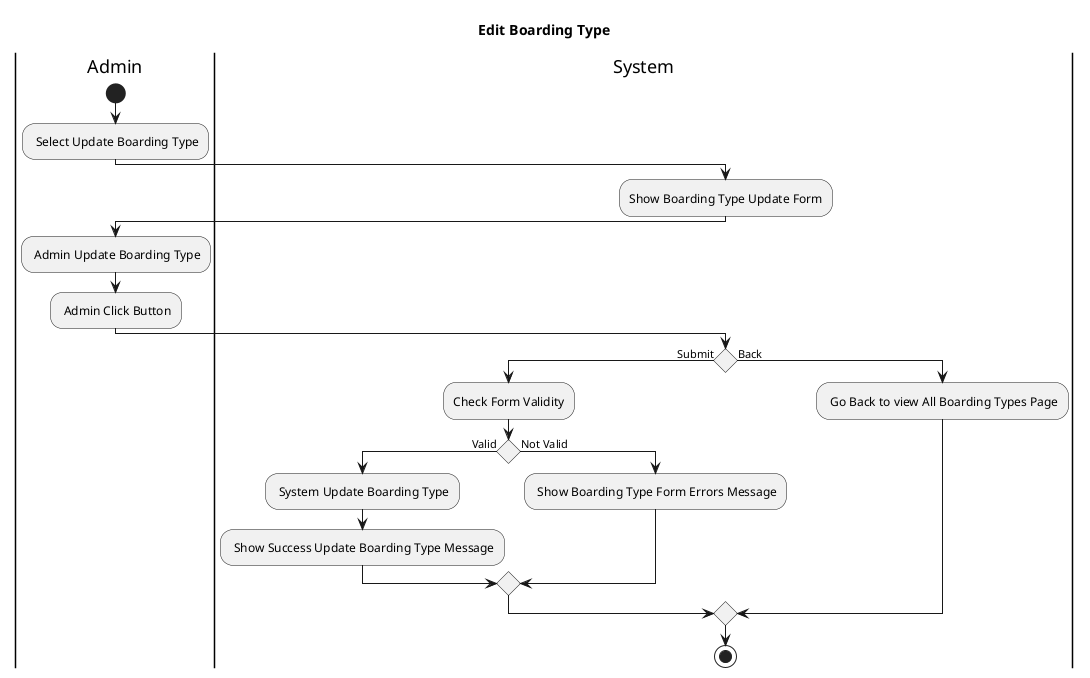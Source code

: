 @startuml
title Edit Boarding Type
|Admin|
start 
    : Select Update Boarding Type;
|System|
    :Show Boarding Type Update Form;
|Admin|  
    : Admin Update Boarding Type;
    : Admin Click Button;
|System|
If () then (Submit)
    :Check Form Validity;
    if () is (Valid) then
        : System Update Boarding Type;
        : Show Success Update Boarding Type Message;
    else (Not Valid)
        : Show Boarding Type Form Errors Message;
    endif
else (Back)
    : Go Back to view All Boarding Types Page;
endif
stop
@enduml